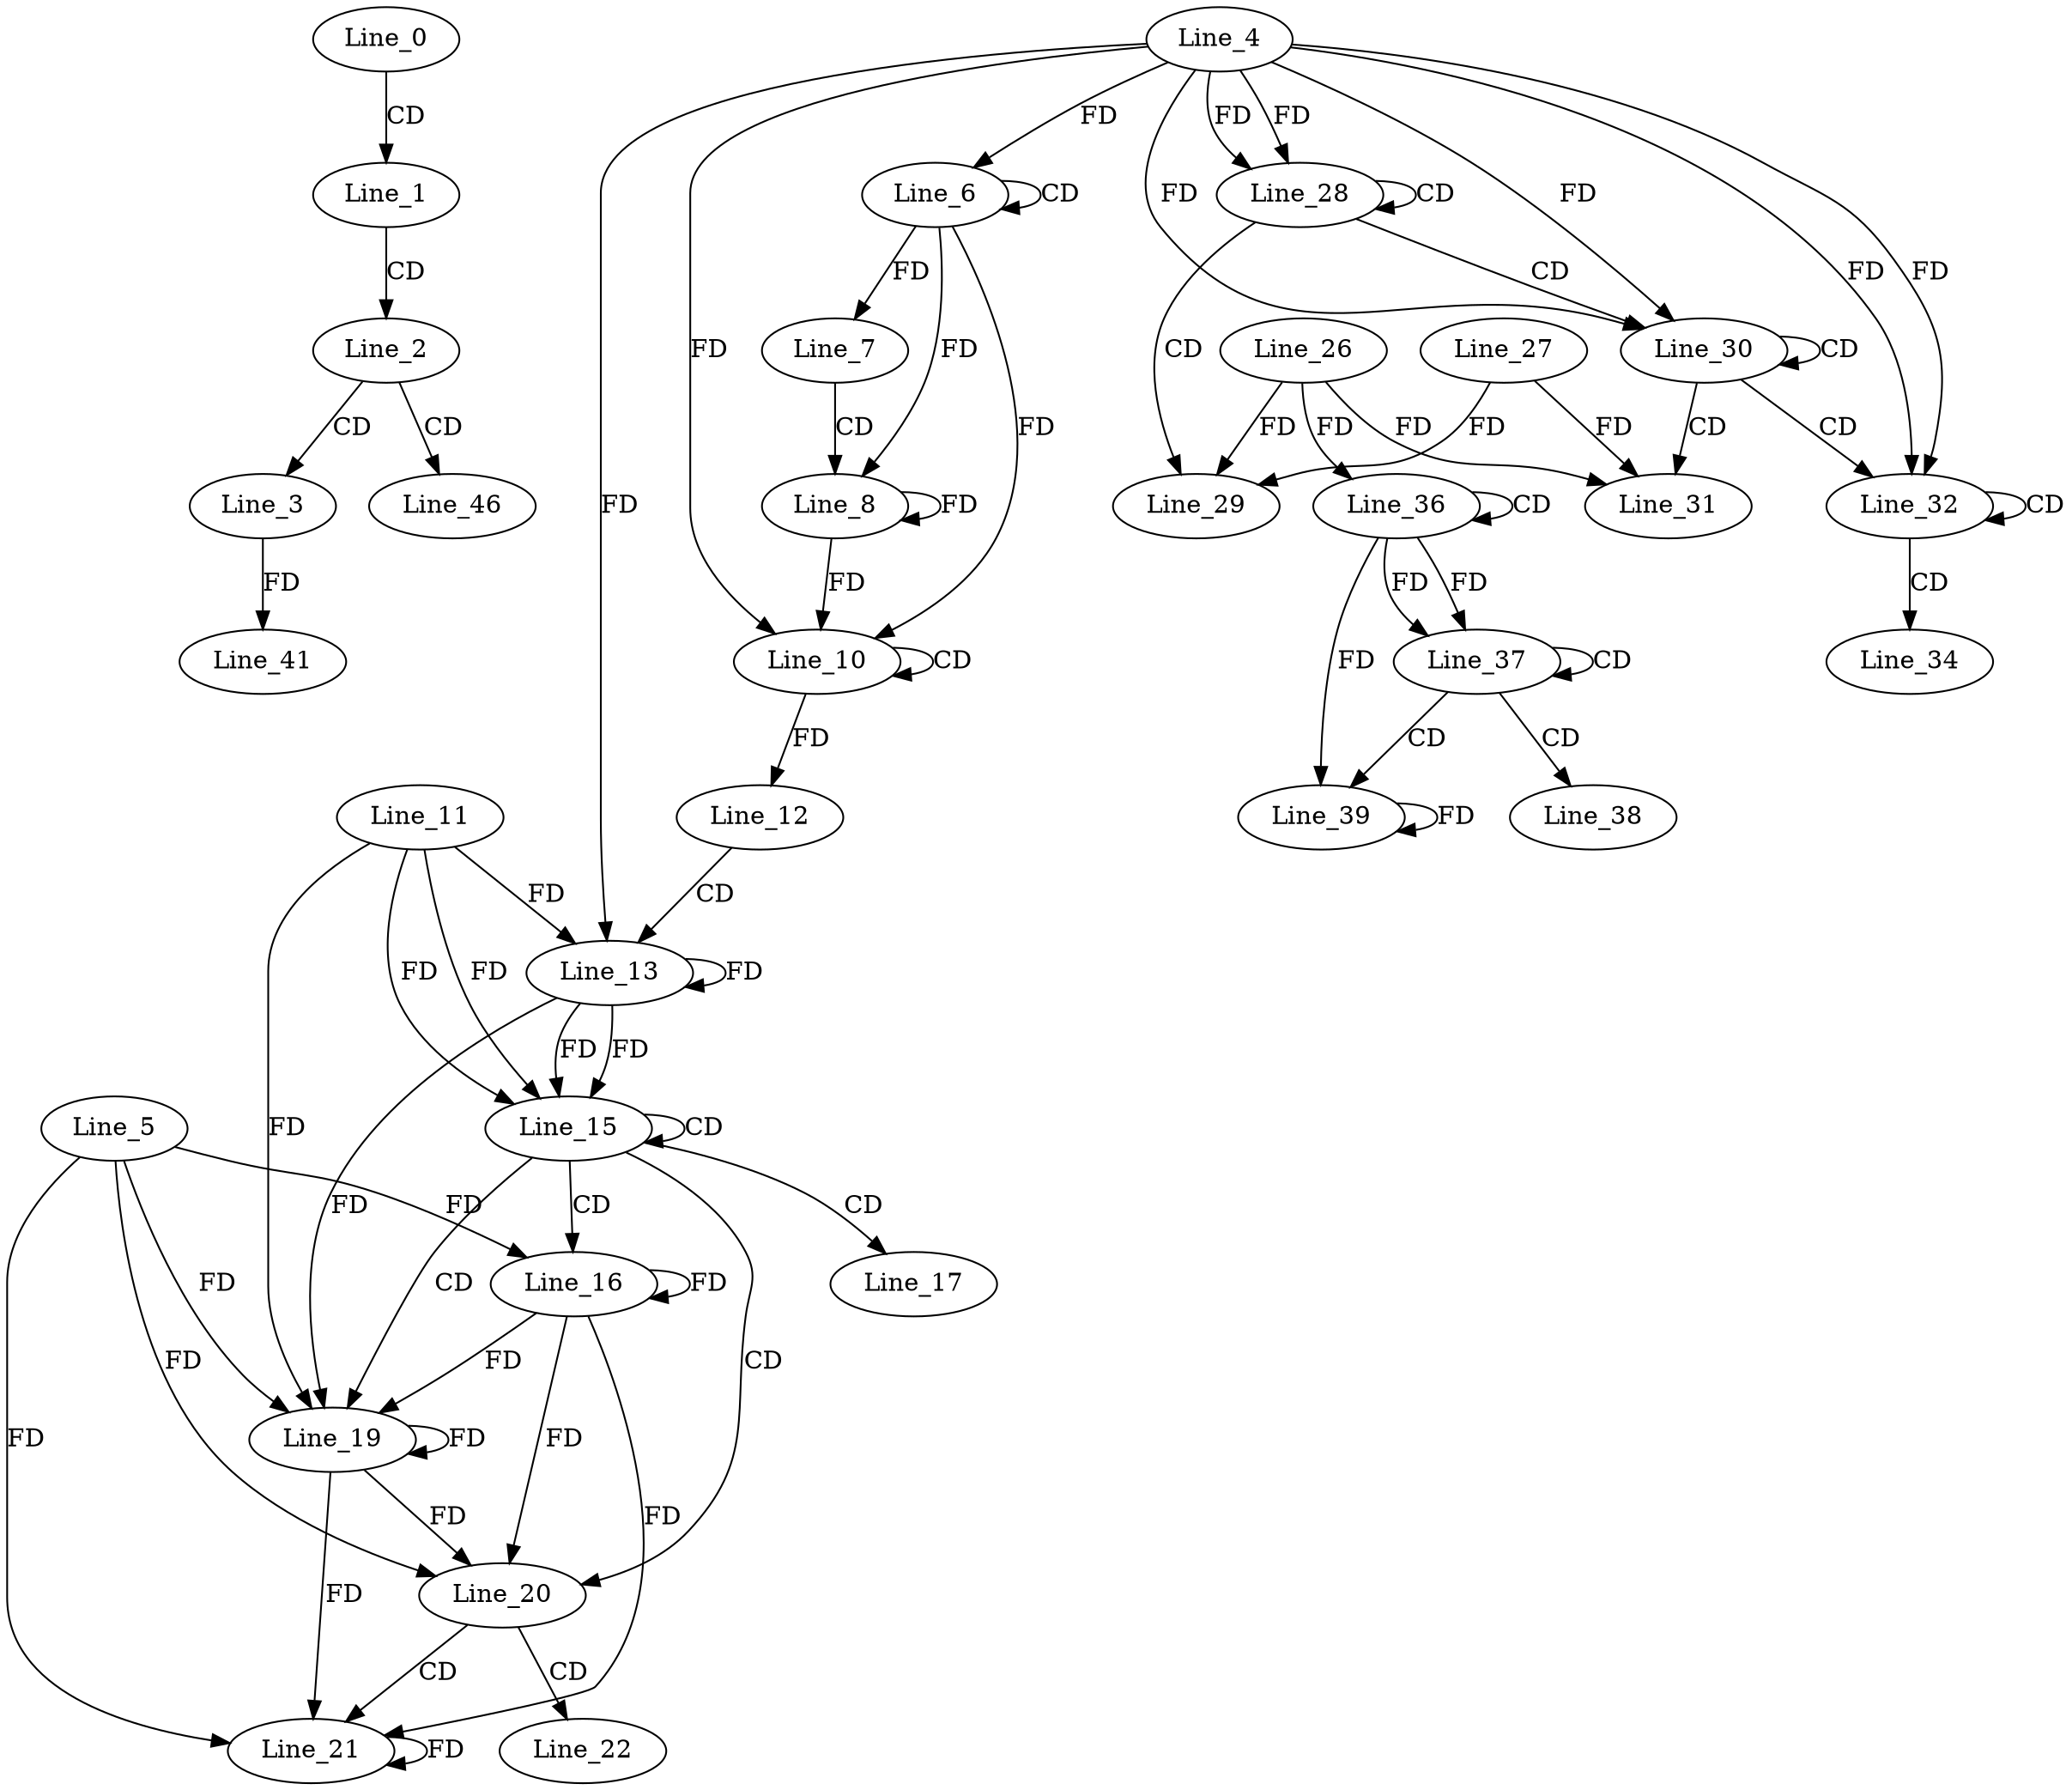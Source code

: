 digraph G {
  Line_0;
  Line_1;
  Line_2;
  Line_3;
  Line_6;
  Line_6;
  Line_4;
  Line_7;
  Line_8;
  Line_10;
  Line_10;
  Line_12;
  Line_13;
  Line_11;
  Line_13;
  Line_13;
  Line_15;
  Line_15;
  Line_16;
  Line_5;
  Line_17;
  Line_19;
  Line_19;
  Line_20;
  Line_21;
  Line_21;
  Line_22;
  Line_28;
  Line_28;
  Line_29;
  Line_26;
  Line_27;
  Line_29;
  Line_30;
  Line_30;
  Line_31;
  Line_31;
  Line_32;
  Line_32;
  Line_34;
  Line_36;
  Line_36;
  Line_37;
  Line_37;
  Line_38;
  Line_39;
  Line_41;
  Line_46;
  Line_0 -> Line_1 [ label="CD" ];
  Line_1 -> Line_2 [ label="CD" ];
  Line_2 -> Line_3 [ label="CD" ];
  Line_6 -> Line_6 [ label="CD" ];
  Line_4 -> Line_6 [ label="FD" ];
  Line_6 -> Line_7 [ label="FD" ];
  Line_7 -> Line_8 [ label="CD" ];
  Line_6 -> Line_8 [ label="FD" ];
  Line_8 -> Line_8 [ label="FD" ];
  Line_10 -> Line_10 [ label="CD" ];
  Line_4 -> Line_10 [ label="FD" ];
  Line_6 -> Line_10 [ label="FD" ];
  Line_8 -> Line_10 [ label="FD" ];
  Line_10 -> Line_12 [ label="FD" ];
  Line_12 -> Line_13 [ label="CD" ];
  Line_11 -> Line_13 [ label="FD" ];
  Line_13 -> Line_13 [ label="FD" ];
  Line_4 -> Line_13 [ label="FD" ];
  Line_11 -> Line_15 [ label="FD" ];
  Line_13 -> Line_15 [ label="FD" ];
  Line_15 -> Line_15 [ label="CD" ];
  Line_11 -> Line_15 [ label="FD" ];
  Line_13 -> Line_15 [ label="FD" ];
  Line_15 -> Line_16 [ label="CD" ];
  Line_5 -> Line_16 [ label="FD" ];
  Line_16 -> Line_16 [ label="FD" ];
  Line_15 -> Line_17 [ label="CD" ];
  Line_15 -> Line_19 [ label="CD" ];
  Line_5 -> Line_19 [ label="FD" ];
  Line_16 -> Line_19 [ label="FD" ];
  Line_19 -> Line_19 [ label="FD" ];
  Line_11 -> Line_19 [ label="FD" ];
  Line_13 -> Line_19 [ label="FD" ];
  Line_15 -> Line_20 [ label="CD" ];
  Line_5 -> Line_20 [ label="FD" ];
  Line_16 -> Line_20 [ label="FD" ];
  Line_19 -> Line_20 [ label="FD" ];
  Line_20 -> Line_21 [ label="CD" ];
  Line_5 -> Line_21 [ label="FD" ];
  Line_16 -> Line_21 [ label="FD" ];
  Line_19 -> Line_21 [ label="FD" ];
  Line_21 -> Line_21 [ label="FD" ];
  Line_20 -> Line_22 [ label="CD" ];
  Line_4 -> Line_28 [ label="FD" ];
  Line_28 -> Line_28 [ label="CD" ];
  Line_4 -> Line_28 [ label="FD" ];
  Line_28 -> Line_29 [ label="CD" ];
  Line_26 -> Line_29 [ label="FD" ];
  Line_27 -> Line_29 [ label="FD" ];
  Line_28 -> Line_30 [ label="CD" ];
  Line_4 -> Line_30 [ label="FD" ];
  Line_30 -> Line_30 [ label="CD" ];
  Line_4 -> Line_30 [ label="FD" ];
  Line_30 -> Line_31 [ label="CD" ];
  Line_26 -> Line_31 [ label="FD" ];
  Line_27 -> Line_31 [ label="FD" ];
  Line_30 -> Line_32 [ label="CD" ];
  Line_4 -> Line_32 [ label="FD" ];
  Line_32 -> Line_32 [ label="CD" ];
  Line_4 -> Line_32 [ label="FD" ];
  Line_32 -> Line_34 [ label="CD" ];
  Line_36 -> Line_36 [ label="CD" ];
  Line_26 -> Line_36 [ label="FD" ];
  Line_36 -> Line_37 [ label="FD" ];
  Line_37 -> Line_37 [ label="CD" ];
  Line_36 -> Line_37 [ label="FD" ];
  Line_37 -> Line_38 [ label="CD" ];
  Line_37 -> Line_39 [ label="CD" ];
  Line_36 -> Line_39 [ label="FD" ];
  Line_39 -> Line_39 [ label="FD" ];
  Line_3 -> Line_41 [ label="FD" ];
  Line_2 -> Line_46 [ label="CD" ];
}
